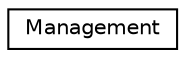 digraph "Graphical Class Hierarchy"
{
 // LATEX_PDF_SIZE
  edge [fontname="Helvetica",fontsize="10",labelfontname="Helvetica",labelfontsize="10"];
  node [fontname="Helvetica",fontsize="10",shape=record];
  rankdir="LR";
  Node0 [label="Management",height=0.2,width=0.4,color="black", fillcolor="white", style="filled",URL="$classManagement.html",tooltip=" "];
}
